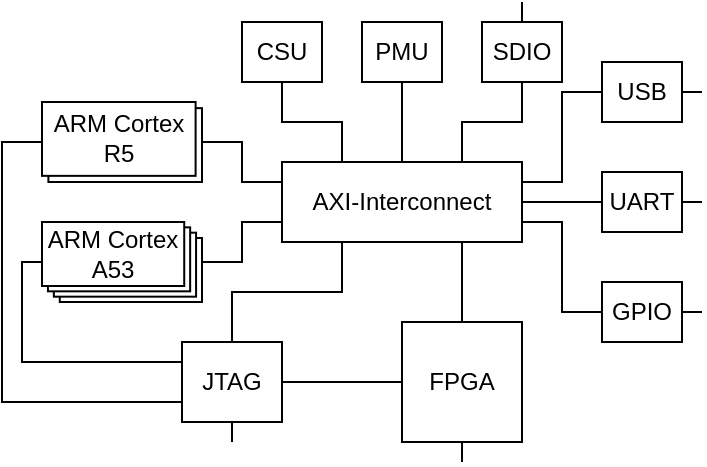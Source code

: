 <mxfile version="13.3.9" type="device"><diagram id="vsMqryvEcVgHQklZv_AB" name="Page-1"><mxGraphModel dx="517" dy="384" grid="1" gridSize="10" guides="1" tooltips="1" connect="1" arrows="1" fold="1" page="1" pageScale="1" pageWidth="850" pageHeight="1100" math="0" shadow="0"><root><mxCell id="0"/><mxCell id="1" parent="0"/><mxCell id="RB_XS6jFhszCBcNU71Uu-8" value="" style="group" vertex="1" connectable="0" parent="1"><mxGeometry x="80" y="310" width="120" height="60" as="geometry"/></mxCell><mxCell id="RB_XS6jFhszCBcNU71Uu-7" value="" style="rounded=0;whiteSpace=wrap;html=1;" vertex="1" parent="RB_XS6jFhszCBcNU71Uu-8"><mxGeometry x="8.889" y="8" width="71.111" height="32" as="geometry"/></mxCell><mxCell id="RB_XS6jFhszCBcNU71Uu-6" value="" style="rounded=0;whiteSpace=wrap;html=1;" vertex="1" parent="RB_XS6jFhszCBcNU71Uu-8"><mxGeometry x="5.926" y="5.333" width="71.111" height="32" as="geometry"/></mxCell><mxCell id="RB_XS6jFhszCBcNU71Uu-5" value="" style="rounded=0;whiteSpace=wrap;html=1;" vertex="1" parent="RB_XS6jFhszCBcNU71Uu-8"><mxGeometry x="2.963" y="2.667" width="71.111" height="32" as="geometry"/></mxCell><mxCell id="RB_XS6jFhszCBcNU71Uu-2" value="ARM Cortex A53" style="rounded=0;whiteSpace=wrap;html=1;" vertex="1" parent="RB_XS6jFhszCBcNU71Uu-8"><mxGeometry width="71.111" height="32" as="geometry"/></mxCell><mxCell id="RB_XS6jFhszCBcNU71Uu-16" value="" style="rounded=0;whiteSpace=wrap;html=1;fillColor=none;strokeColor=none;" vertex="1" parent="RB_XS6jFhszCBcNU71Uu-8"><mxGeometry width="80" height="40" as="geometry"/></mxCell><mxCell id="RB_XS6jFhszCBcNU71Uu-9" value="" style="group" vertex="1" connectable="0" parent="1"><mxGeometry x="80" y="250" width="80.0" height="40" as="geometry"/></mxCell><mxCell id="RB_XS6jFhszCBcNU71Uu-3" value="" style="rounded=0;whiteSpace=wrap;html=1;" vertex="1" parent="RB_XS6jFhszCBcNU71Uu-9"><mxGeometry x="3.2" y="3.077" width="76.8" height="36.923" as="geometry"/></mxCell><mxCell id="RB_XS6jFhszCBcNU71Uu-1" value="ARM Cortex R5" style="rounded=0;whiteSpace=wrap;html=1;" vertex="1" parent="RB_XS6jFhszCBcNU71Uu-9"><mxGeometry width="76.8" height="36.923" as="geometry"/></mxCell><mxCell id="RB_XS6jFhszCBcNU71Uu-19" style="edgeStyle=orthogonalEdgeStyle;rounded=0;orthogonalLoop=1;jettySize=auto;html=1;exitX=0;exitY=0.25;exitDx=0;exitDy=0;entryX=1;entryY=0.5;entryDx=0;entryDy=0;endArrow=none;endFill=0;" edge="1" parent="1" source="RB_XS6jFhszCBcNU71Uu-10" target="RB_XS6jFhszCBcNU71Uu-18"><mxGeometry relative="1" as="geometry"/></mxCell><mxCell id="RB_XS6jFhszCBcNU71Uu-24" style="edgeStyle=orthogonalEdgeStyle;rounded=0;orthogonalLoop=1;jettySize=auto;html=1;exitX=0.25;exitY=0;exitDx=0;exitDy=0;entryX=0.5;entryY=1;entryDx=0;entryDy=0;endArrow=none;endFill=0;" edge="1" parent="1" source="RB_XS6jFhszCBcNU71Uu-10" target="RB_XS6jFhszCBcNU71Uu-22"><mxGeometry relative="1" as="geometry"/></mxCell><mxCell id="RB_XS6jFhszCBcNU71Uu-26" style="edgeStyle=orthogonalEdgeStyle;rounded=0;orthogonalLoop=1;jettySize=auto;html=1;exitX=0.5;exitY=0;exitDx=0;exitDy=0;entryX=0.5;entryY=1;entryDx=0;entryDy=0;endArrow=none;endFill=0;" edge="1" parent="1" source="RB_XS6jFhszCBcNU71Uu-10" target="RB_XS6jFhszCBcNU71Uu-23"><mxGeometry relative="1" as="geometry"/></mxCell><mxCell id="RB_XS6jFhszCBcNU71Uu-31" style="edgeStyle=orthogonalEdgeStyle;rounded=0;orthogonalLoop=1;jettySize=auto;html=1;exitX=0.75;exitY=1;exitDx=0;exitDy=0;entryX=0.5;entryY=0;entryDx=0;entryDy=0;endArrow=none;endFill=0;" edge="1" parent="1" source="RB_XS6jFhszCBcNU71Uu-10" target="RB_XS6jFhszCBcNU71Uu-30"><mxGeometry relative="1" as="geometry"/></mxCell><mxCell id="RB_XS6jFhszCBcNU71Uu-38" style="edgeStyle=orthogonalEdgeStyle;rounded=0;orthogonalLoop=1;jettySize=auto;html=1;exitX=1;exitY=0.5;exitDx=0;exitDy=0;entryX=0;entryY=0.5;entryDx=0;entryDy=0;endArrow=none;endFill=0;" edge="1" parent="1" source="RB_XS6jFhszCBcNU71Uu-10" target="RB_XS6jFhszCBcNU71Uu-28"><mxGeometry relative="1" as="geometry"/></mxCell><mxCell id="RB_XS6jFhszCBcNU71Uu-39" style="edgeStyle=orthogonalEdgeStyle;rounded=0;orthogonalLoop=1;jettySize=auto;html=1;exitX=1;exitY=0.25;exitDx=0;exitDy=0;entryX=0;entryY=0.5;entryDx=0;entryDy=0;endArrow=none;endFill=0;" edge="1" parent="1" source="RB_XS6jFhszCBcNU71Uu-10" target="RB_XS6jFhszCBcNU71Uu-27"><mxGeometry relative="1" as="geometry"><Array as="points"><mxPoint x="340" y="290"/><mxPoint x="340" y="245"/></Array></mxGeometry></mxCell><mxCell id="RB_XS6jFhszCBcNU71Uu-40" style="edgeStyle=orthogonalEdgeStyle;rounded=0;orthogonalLoop=1;jettySize=auto;html=1;exitX=1;exitY=0.75;exitDx=0;exitDy=0;entryX=0;entryY=0.5;entryDx=0;entryDy=0;endArrow=none;endFill=0;" edge="1" parent="1" source="RB_XS6jFhszCBcNU71Uu-10" target="RB_XS6jFhszCBcNU71Uu-29"><mxGeometry relative="1" as="geometry"/></mxCell><mxCell id="RB_XS6jFhszCBcNU71Uu-47" style="edgeStyle=orthogonalEdgeStyle;rounded=0;orthogonalLoop=1;jettySize=auto;html=1;exitX=0.75;exitY=0;exitDx=0;exitDy=0;entryX=0.5;entryY=1;entryDx=0;entryDy=0;endArrow=none;endFill=0;" edge="1" parent="1" source="RB_XS6jFhszCBcNU71Uu-10" target="RB_XS6jFhszCBcNU71Uu-46"><mxGeometry relative="1" as="geometry"/></mxCell><mxCell id="RB_XS6jFhszCBcNU71Uu-10" value="AXI-Interconnect" style="rounded=0;whiteSpace=wrap;html=1;" vertex="1" parent="1"><mxGeometry x="200" y="280" width="120" height="40" as="geometry"/></mxCell><mxCell id="RB_XS6jFhszCBcNU71Uu-33" style="edgeStyle=orthogonalEdgeStyle;rounded=0;orthogonalLoop=1;jettySize=auto;html=1;exitX=0.5;exitY=0;exitDx=0;exitDy=0;entryX=0.25;entryY=1;entryDx=0;entryDy=0;endArrow=none;endFill=0;" edge="1" parent="1" source="RB_XS6jFhszCBcNU71Uu-13" target="RB_XS6jFhszCBcNU71Uu-10"><mxGeometry relative="1" as="geometry"/></mxCell><mxCell id="RB_XS6jFhszCBcNU71Uu-34" style="edgeStyle=orthogonalEdgeStyle;rounded=0;orthogonalLoop=1;jettySize=auto;html=1;exitX=1;exitY=0.5;exitDx=0;exitDy=0;entryX=0;entryY=0.5;entryDx=0;entryDy=0;endArrow=none;endFill=0;" edge="1" parent="1" source="RB_XS6jFhszCBcNU71Uu-13" target="RB_XS6jFhszCBcNU71Uu-30"><mxGeometry relative="1" as="geometry"/></mxCell><mxCell id="RB_XS6jFhszCBcNU71Uu-37" style="edgeStyle=orthogonalEdgeStyle;rounded=0;orthogonalLoop=1;jettySize=auto;html=1;exitX=0;exitY=0.75;exitDx=0;exitDy=0;entryX=0;entryY=0.5;entryDx=0;entryDy=0;endArrow=none;endFill=0;" edge="1" parent="1" source="RB_XS6jFhszCBcNU71Uu-13" target="RB_XS6jFhszCBcNU71Uu-18"><mxGeometry relative="1" as="geometry"><Array as="points"><mxPoint x="60" y="400"/><mxPoint x="60" y="270"/></Array></mxGeometry></mxCell><mxCell id="RB_XS6jFhszCBcNU71Uu-42" style="edgeStyle=orthogonalEdgeStyle;rounded=0;orthogonalLoop=1;jettySize=auto;html=1;exitX=0.5;exitY=1;exitDx=0;exitDy=0;endArrow=none;endFill=0;" edge="1" parent="1" source="RB_XS6jFhszCBcNU71Uu-13"><mxGeometry relative="1" as="geometry"><mxPoint x="175" y="420" as="targetPoint"/></mxGeometry></mxCell><mxCell id="RB_XS6jFhszCBcNU71Uu-13" value="JTAG" style="rounded=0;whiteSpace=wrap;html=1;" vertex="1" parent="1"><mxGeometry x="150" y="370" width="50" height="40" as="geometry"/></mxCell><mxCell id="RB_XS6jFhszCBcNU71Uu-17" style="edgeStyle=orthogonalEdgeStyle;rounded=0;orthogonalLoop=1;jettySize=auto;html=1;exitX=1;exitY=0.5;exitDx=0;exitDy=0;entryX=0;entryY=0.75;entryDx=0;entryDy=0;endArrow=none;endFill=0;" edge="1" parent="1" source="RB_XS6jFhszCBcNU71Uu-16" target="RB_XS6jFhszCBcNU71Uu-10"><mxGeometry relative="1" as="geometry"/></mxCell><mxCell id="RB_XS6jFhszCBcNU71Uu-18" value="" style="rounded=0;whiteSpace=wrap;html=1;fillColor=none;strokeColor=none;" vertex="1" parent="1"><mxGeometry x="80" y="250" width="80" height="40" as="geometry"/></mxCell><mxCell id="RB_XS6jFhszCBcNU71Uu-22" value="CSU" style="rounded=0;whiteSpace=wrap;html=1;fillColor=none;" vertex="1" parent="1"><mxGeometry x="180" y="210" width="40" height="30" as="geometry"/></mxCell><mxCell id="RB_XS6jFhszCBcNU71Uu-23" value="PMU" style="rounded=0;whiteSpace=wrap;html=1;fillColor=none;" vertex="1" parent="1"><mxGeometry x="240" y="210" width="40" height="30" as="geometry"/></mxCell><mxCell id="RB_XS6jFhszCBcNU71Uu-45" style="edgeStyle=orthogonalEdgeStyle;rounded=0;orthogonalLoop=1;jettySize=auto;html=1;exitX=1;exitY=0.5;exitDx=0;exitDy=0;endArrow=none;endFill=0;" edge="1" parent="1" source="RB_XS6jFhszCBcNU71Uu-27"><mxGeometry relative="1" as="geometry"><mxPoint x="410" y="245" as="targetPoint"/></mxGeometry></mxCell><mxCell id="RB_XS6jFhszCBcNU71Uu-27" value="USB" style="rounded=0;whiteSpace=wrap;html=1;fillColor=none;" vertex="1" parent="1"><mxGeometry x="360" y="230" width="40" height="30" as="geometry"/></mxCell><mxCell id="RB_XS6jFhszCBcNU71Uu-44" style="edgeStyle=orthogonalEdgeStyle;rounded=0;orthogonalLoop=1;jettySize=auto;html=1;exitX=1;exitY=0.5;exitDx=0;exitDy=0;endArrow=none;endFill=0;" edge="1" parent="1" source="RB_XS6jFhszCBcNU71Uu-28"><mxGeometry relative="1" as="geometry"><mxPoint x="410" y="300" as="targetPoint"/></mxGeometry></mxCell><mxCell id="RB_XS6jFhszCBcNU71Uu-28" value="UART" style="rounded=0;whiteSpace=wrap;html=1;fillColor=none;" vertex="1" parent="1"><mxGeometry x="360" y="285" width="40" height="30" as="geometry"/></mxCell><mxCell id="RB_XS6jFhszCBcNU71Uu-43" style="edgeStyle=orthogonalEdgeStyle;rounded=0;orthogonalLoop=1;jettySize=auto;html=1;exitX=1;exitY=0.5;exitDx=0;exitDy=0;endArrow=none;endFill=0;" edge="1" parent="1" source="RB_XS6jFhszCBcNU71Uu-29"><mxGeometry relative="1" as="geometry"><mxPoint x="410" y="355" as="targetPoint"/></mxGeometry></mxCell><mxCell id="RB_XS6jFhszCBcNU71Uu-29" value="GPIO" style="rounded=0;whiteSpace=wrap;html=1;fillColor=none;" vertex="1" parent="1"><mxGeometry x="360" y="340" width="40" height="30" as="geometry"/></mxCell><mxCell id="RB_XS6jFhszCBcNU71Uu-41" style="edgeStyle=orthogonalEdgeStyle;rounded=0;orthogonalLoop=1;jettySize=auto;html=1;exitX=0.5;exitY=1;exitDx=0;exitDy=0;endArrow=none;endFill=0;" edge="1" parent="1" source="RB_XS6jFhszCBcNU71Uu-30"><mxGeometry relative="1" as="geometry"><mxPoint x="290" y="430" as="targetPoint"/></mxGeometry></mxCell><mxCell id="RB_XS6jFhszCBcNU71Uu-30" value="FPGA" style="rounded=0;whiteSpace=wrap;html=1;fillColor=none;" vertex="1" parent="1"><mxGeometry x="260" y="360" width="60" height="60" as="geometry"/></mxCell><mxCell id="RB_XS6jFhszCBcNU71Uu-36" style="edgeStyle=orthogonalEdgeStyle;rounded=0;orthogonalLoop=1;jettySize=auto;html=1;exitX=0;exitY=0.5;exitDx=0;exitDy=0;entryX=0;entryY=0.25;entryDx=0;entryDy=0;endArrow=none;endFill=0;" edge="1" parent="1" source="RB_XS6jFhszCBcNU71Uu-16" target="RB_XS6jFhszCBcNU71Uu-13"><mxGeometry relative="1" as="geometry"><Array as="points"><mxPoint x="70" y="330"/><mxPoint x="70" y="380"/></Array></mxGeometry></mxCell><mxCell id="RB_XS6jFhszCBcNU71Uu-48" style="edgeStyle=orthogonalEdgeStyle;rounded=0;orthogonalLoop=1;jettySize=auto;html=1;exitX=0.5;exitY=0;exitDx=0;exitDy=0;endArrow=none;endFill=0;" edge="1" parent="1" source="RB_XS6jFhszCBcNU71Uu-46"><mxGeometry relative="1" as="geometry"><mxPoint x="320" y="200" as="targetPoint"/></mxGeometry></mxCell><mxCell id="RB_XS6jFhszCBcNU71Uu-46" value="SDIO" style="rounded=0;whiteSpace=wrap;html=1;fillColor=none;" vertex="1" parent="1"><mxGeometry x="300" y="210" width="40" height="30" as="geometry"/></mxCell></root></mxGraphModel></diagram></mxfile>